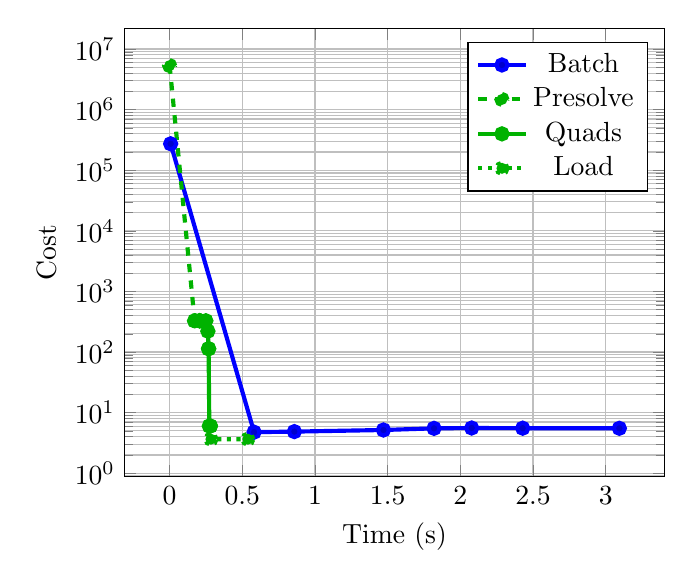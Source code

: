 \begin{tikzpicture}
\begin{axis}[legend pos = {north east}, ylabel = {Cost}, ymode = {log}, xlabel = {Time (s)}, hide axis = {false}, grid=both]\addplot+ [line width=1.5]coordinates {
(0.007, 273132.99)
(0.581, 4.762)
(0.858, 4.864)
(1.471, 5.172)
(1.819, 5.506)
(2.078, 5.576)
(2.429, 5.538)
(3.094, 5.518)
};
\addlegendentry{Batch}
\addplot+ [color=green!70!black, line width=1.5, dashed, mark=*, mark options={green!70!black}]coordinates {
(0.0, 5.334e6)
(0.172, 328.316)
};
\addlegendentry{Presolve}
\addplot+ [color=green!70!black, line width=1.5, solid, mark=*, mark options={green!70!black}]coordinates {
(0.172, 328.316)
(0.207, 328.316)
(0.207, 328.316)
(0.207, 328.316)
(0.249, 328.316)
(0.263, 220.888)
(0.268, 113.39)
(0.268, 113.401)
(0.273, 6.015)
(0.278, 6.018)
(0.28, 6.019)
};
\addlegendentry{Quads}
\addplot+ [color=green!70!black, line width=1.5, dotted, mark=*, mark options={green!70!black}]coordinates {
(0.28, 6.019)
(0.284, 3.649)
(0.538, 3.649)
};
\addlegendentry{Load}
\end{axis}

\end{tikzpicture}
